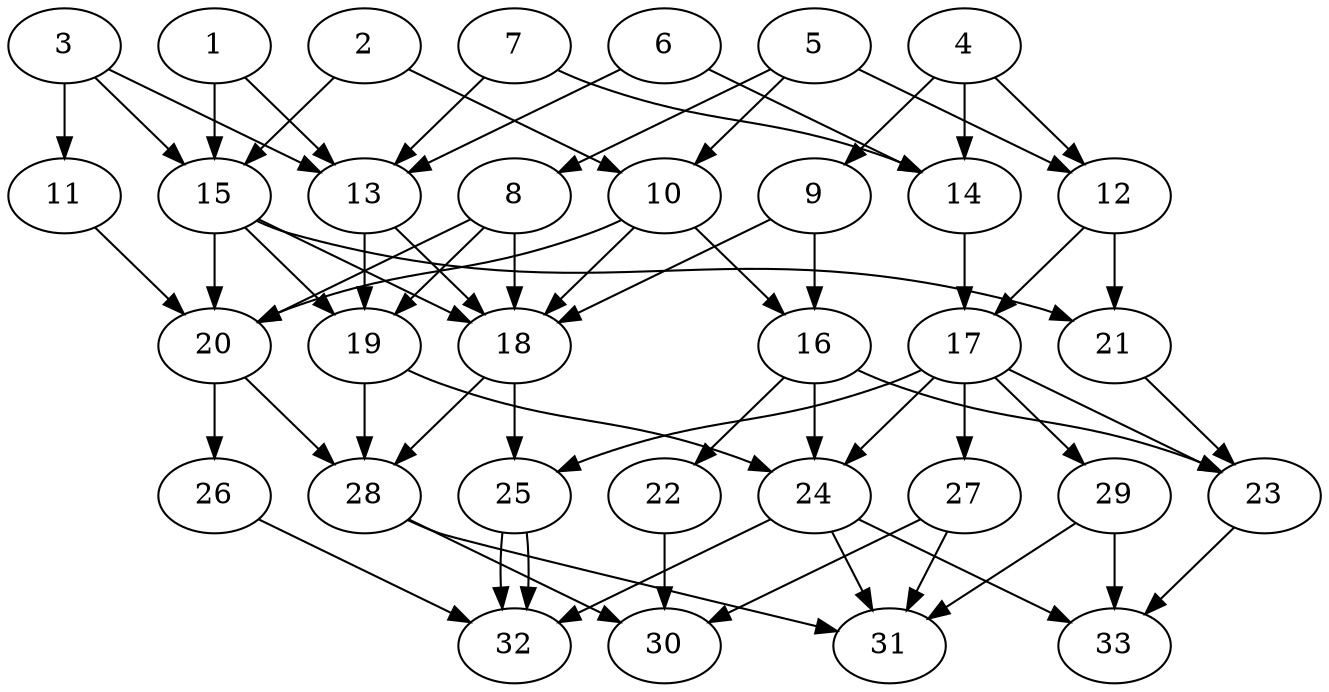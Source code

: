 // DAG (tier=2-normal, mode=data, n=33, ccr=0.402, fat=0.589, density=0.534, regular=0.494, jump=0.183, mindata=2097152, maxdata=16777216)
// DAG automatically generated by daggen at Sun Aug 24 16:33:34 2025
// /home/ermia/Project/Environments/daggen/bin/daggen --dot --ccr 0.402 --fat 0.589 --regular 0.494 --density 0.534 --jump 0.183 --mindata 2097152 --maxdata 16777216 -n 33 
digraph G {
  1 [size="35060905864634372", alpha="0.08", expect_size="17530452932317186"]
  1 -> 13 [size ="649761451409408"]
  1 -> 15 [size ="649761451409408"]
  2 [size="1503031554141299712", alpha="0.01", expect_size="751515777070649856"]
  2 -> 10 [size ="514821925634048"]
  2 -> 15 [size ="514821925634048"]
  3 [size="10478845481684303872", alpha="0.04", expect_size="5239422740842151936"]
  3 -> 11 [size ="38308834967552"]
  3 -> 13 [size ="38308834967552"]
  3 -> 15 [size ="38308834967552"]
  4 [size="1551542668084602112", alpha="0.06", expect_size="775771334042301056"]
  4 -> 9 [size ="2053246235443200"]
  4 -> 12 [size ="2053246235443200"]
  4 -> 14 [size ="2053246235443200"]
  5 [size="6122512072010670", alpha="0.01", expect_size="3061256036005335"]
  5 -> 8 [size ="158077286350848"]
  5 -> 10 [size ="158077286350848"]
  5 -> 12 [size ="158077286350848"]
  6 [size="538698234328896241664", alpha="0.01", expect_size="269349117164448120832"]
  6 -> 13 [size ="529647615868928"]
  6 -> 14 [size ="529647615868928"]
  7 [size="21989053303444688", alpha="0.08", expect_size="10994526651722344"]
  7 -> 13 [size ="1033560391680000"]
  7 -> 14 [size ="1033560391680000"]
  8 [size="1619432768345282183168", alpha="0.03", expect_size="809716384172641091584"]
  8 -> 18 [size ="1103227982446592"]
  8 -> 19 [size ="1103227982446592"]
  8 -> 20 [size ="1103227982446592"]
  9 [size="21427746844375476", alpha="0.09", expect_size="10713873422187738"]
  9 -> 16 [size ="61788775251968"]
  9 -> 18 [size ="61788775251968"]
  10 [size="4666384245601825980416", alpha="0.00", expect_size="2333192122800912990208"]
  10 -> 16 [size ="2233968191602688"]
  10 -> 18 [size ="2233968191602688"]
  10 -> 20 [size ="2233968191602688"]
  11 [size="2159338119477750", alpha="0.20", expect_size="1079669059738875"]
  11 -> 20 [size ="55837930291200"]
  12 [size="3139352124788112896", alpha="0.17", expect_size="1569676062394056448"]
  12 -> 17 [size ="1186513647828992"]
  12 -> 21 [size ="1186513647828992"]
  13 [size="1264702292029276928", alpha="0.16", expect_size="632351146014638464"]
  13 -> 18 [size ="526054313689088"]
  13 -> 19 [size ="526054313689088"]
  14 [size="2592820857149790", alpha="0.14", expect_size="1296410428574895"]
  14 -> 17 [size ="64644089643008"]
  15 [size="2740464111857019387904", alpha="0.09", expect_size="1370232055928509693952"]
  15 -> 18 [size ="1566652705538048"]
  15 -> 19 [size ="1566652705538048"]
  15 -> 20 [size ="1566652705538048"]
  15 -> 21 [size ="1566652705538048"]
  16 [size="2501411830045193728", alpha="0.14", expect_size="1250705915022596864"]
  16 -> 22 [size ="1082355926171648"]
  16 -> 23 [size ="1082355926171648"]
  16 -> 24 [size ="1082355926171648"]
  17 [size="2162238468216479285248", alpha="0.15", expect_size="1081119234108239642624"]
  17 -> 23 [size ="1337700984553472"]
  17 -> 24 [size ="1337700984553472"]
  17 -> 25 [size ="1337700984553472"]
  17 -> 27 [size ="1337700984553472"]
  17 -> 29 [size ="1337700984553472"]
  18 [size="157873060268839272448", alpha="0.05", expect_size="78936530134419636224"]
  18 -> 25 [size ="233683835420672"]
  18 -> 28 [size ="233683835420672"]
  19 [size="11262008236089770", alpha="0.18", expect_size="5631004118044885"]
  19 -> 24 [size ="190225477271552"]
  19 -> 28 [size ="190225477271552"]
  20 [size="56939915749584704", alpha="0.04", expect_size="28469957874792352"]
  20 -> 26 [size ="1452786109644800"]
  20 -> 28 [size ="1452786109644800"]
  21 [size="833099864096803840", alpha="0.08", expect_size="416549932048401920"]
  21 -> 23 [size ="417763155771392"]
  22 [size="12342897427304818", alpha="0.00", expect_size="6171448713652409"]
  22 -> 30 [size ="216991445024768"]
  23 [size="5882854250617089", alpha="0.19", expect_size="2941427125308544"]
  23 -> 33 [size ="332838163447808"]
  24 [size="24421792672862648", alpha="0.13", expect_size="12210896336431324"]
  24 -> 31 [size ="1907623146291200"]
  24 -> 32 [size ="1907623146291200"]
  24 -> 33 [size ="1907623146291200"]
  25 [size="502880776858691712", alpha="0.09", expect_size="251440388429345856"]
  25 -> 32 [size ="216138994679808"]
  25 -> 32 [size ="216138994679808"]
  26 [size="8195249594308807", alpha="0.12", expect_size="4097624797154403"]
  26 -> 32 [size ="565564321824768"]
  27 [size="134131577055776800", alpha="0.16", expect_size="67065788527888400"]
  27 -> 30 [size ="51634910527488"]
  27 -> 31 [size ="51634910527488"]
  28 [size="676706332020410752", alpha="0.17", expect_size="338353166010205376"]
  28 -> 30 [size ="721946496991232"]
  28 -> 31 [size ="721946496991232"]
  29 [size="109857232287691792", alpha="0.01", expect_size="54928616143845896"]
  29 -> 31 [size ="1722831851225088"]
  29 -> 33 [size ="1722831851225088"]
  30 [size="2255691532737933056", alpha="0.03", expect_size="1127845766368966528"]
  31 [size="876832417876438679552", alpha="0.08", expect_size="438416208938219339776"]
  32 [size="2667112916081302528", alpha="0.18", expect_size="1333556458040651264"]
  33 [size="26646337115803264", alpha="0.19", expect_size="13323168557901632"]
}